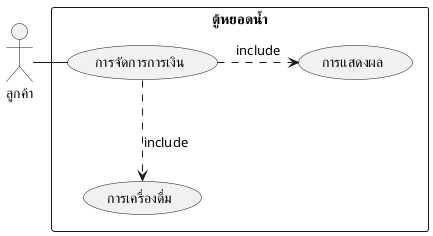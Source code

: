 @startuml
rectangle ตู้หยอดน้ำ {
  (การจัดการการเงิน) .right.> (การแสดงผล) : include
  (การจัดการการเงิน) .down.> (การเครื่องดื่ม) : include
}
(การจัดการการเงิน) -left- :ลูกค้า:
@enduml